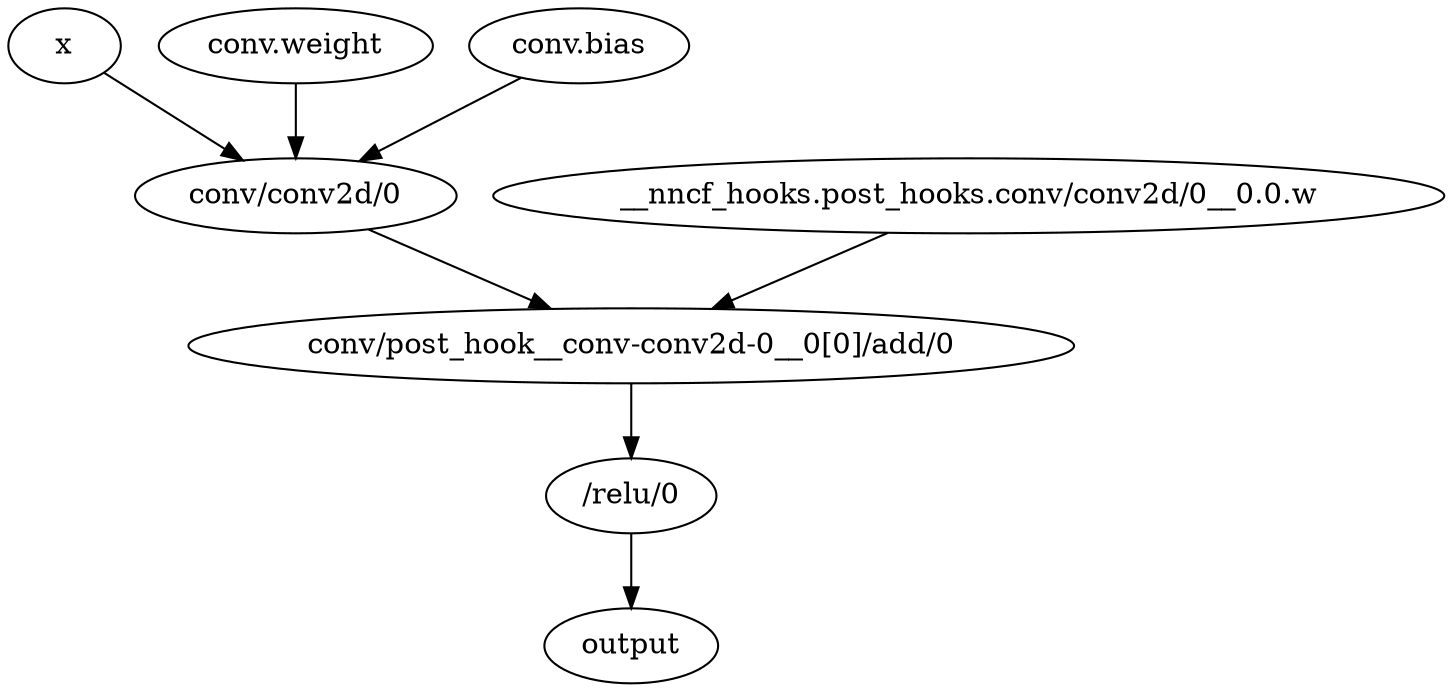 strict digraph {
x [id=0, type="nncf_model_input", metatype=PTInputNoopMetatype];
"conv.weight" [id=1, type="nncf_model_const", metatype=PTConstNoopMetatype];
"conv.bias" [id=2, type="nncf_model_const", metatype=PTConstNoopMetatype];
"conv/conv2d/0" [id=3, type=conv2d, metatype=PTConv2dMetatype];
"__nncf_hooks.post_hooks.conv/conv2d/0__0.0.w" [id=4, type="nncf_model_const", metatype=PTConstNoopMetatype];
"conv/post_hook__conv-conv2d-0__0[0]/add/0" [id=5, type=add, metatype=PTAddMetatype];
"/relu/0" [id=6, type=relu, metatype=PTRELUMetatype];
output [id=7, type="nncf_model_output", metatype=PTOutputNoopMetatype];
x -> "conv/conv2d/0" [dtype=float, shape="(1, 1, 3, 3)", out_port_id=0, in_port_id=0];
"conv.weight" -> "conv/conv2d/0" [dtype=float, shape="(1, 1, 1, 1)", out_port_id=0, in_port_id=1];
"conv.bias" -> "conv/conv2d/0" [dtype=float, shape="(1,)", out_port_id=0, in_port_id=2];
"conv/conv2d/0" -> "conv/post_hook__conv-conv2d-0__0[0]/add/0" [dtype=float, shape="(1, 1, 3, 3)", out_port_id=0, in_port_id=0];
"__nncf_hooks.post_hooks.conv/conv2d/0__0.0.w" -> "conv/post_hook__conv-conv2d-0__0[0]/add/0" [dtype=float, shape="(1,)", out_port_id=0, in_port_id=1];
"conv/post_hook__conv-conv2d-0__0[0]/add/0" -> "/relu/0" [dtype=float, shape="(1, 1, 3, 3)", out_port_id=0, in_port_id=0];
"/relu/0" -> output [dtype=float, shape="(1, 1, 3, 3)", out_port_id=0, in_port_id=0];
}
